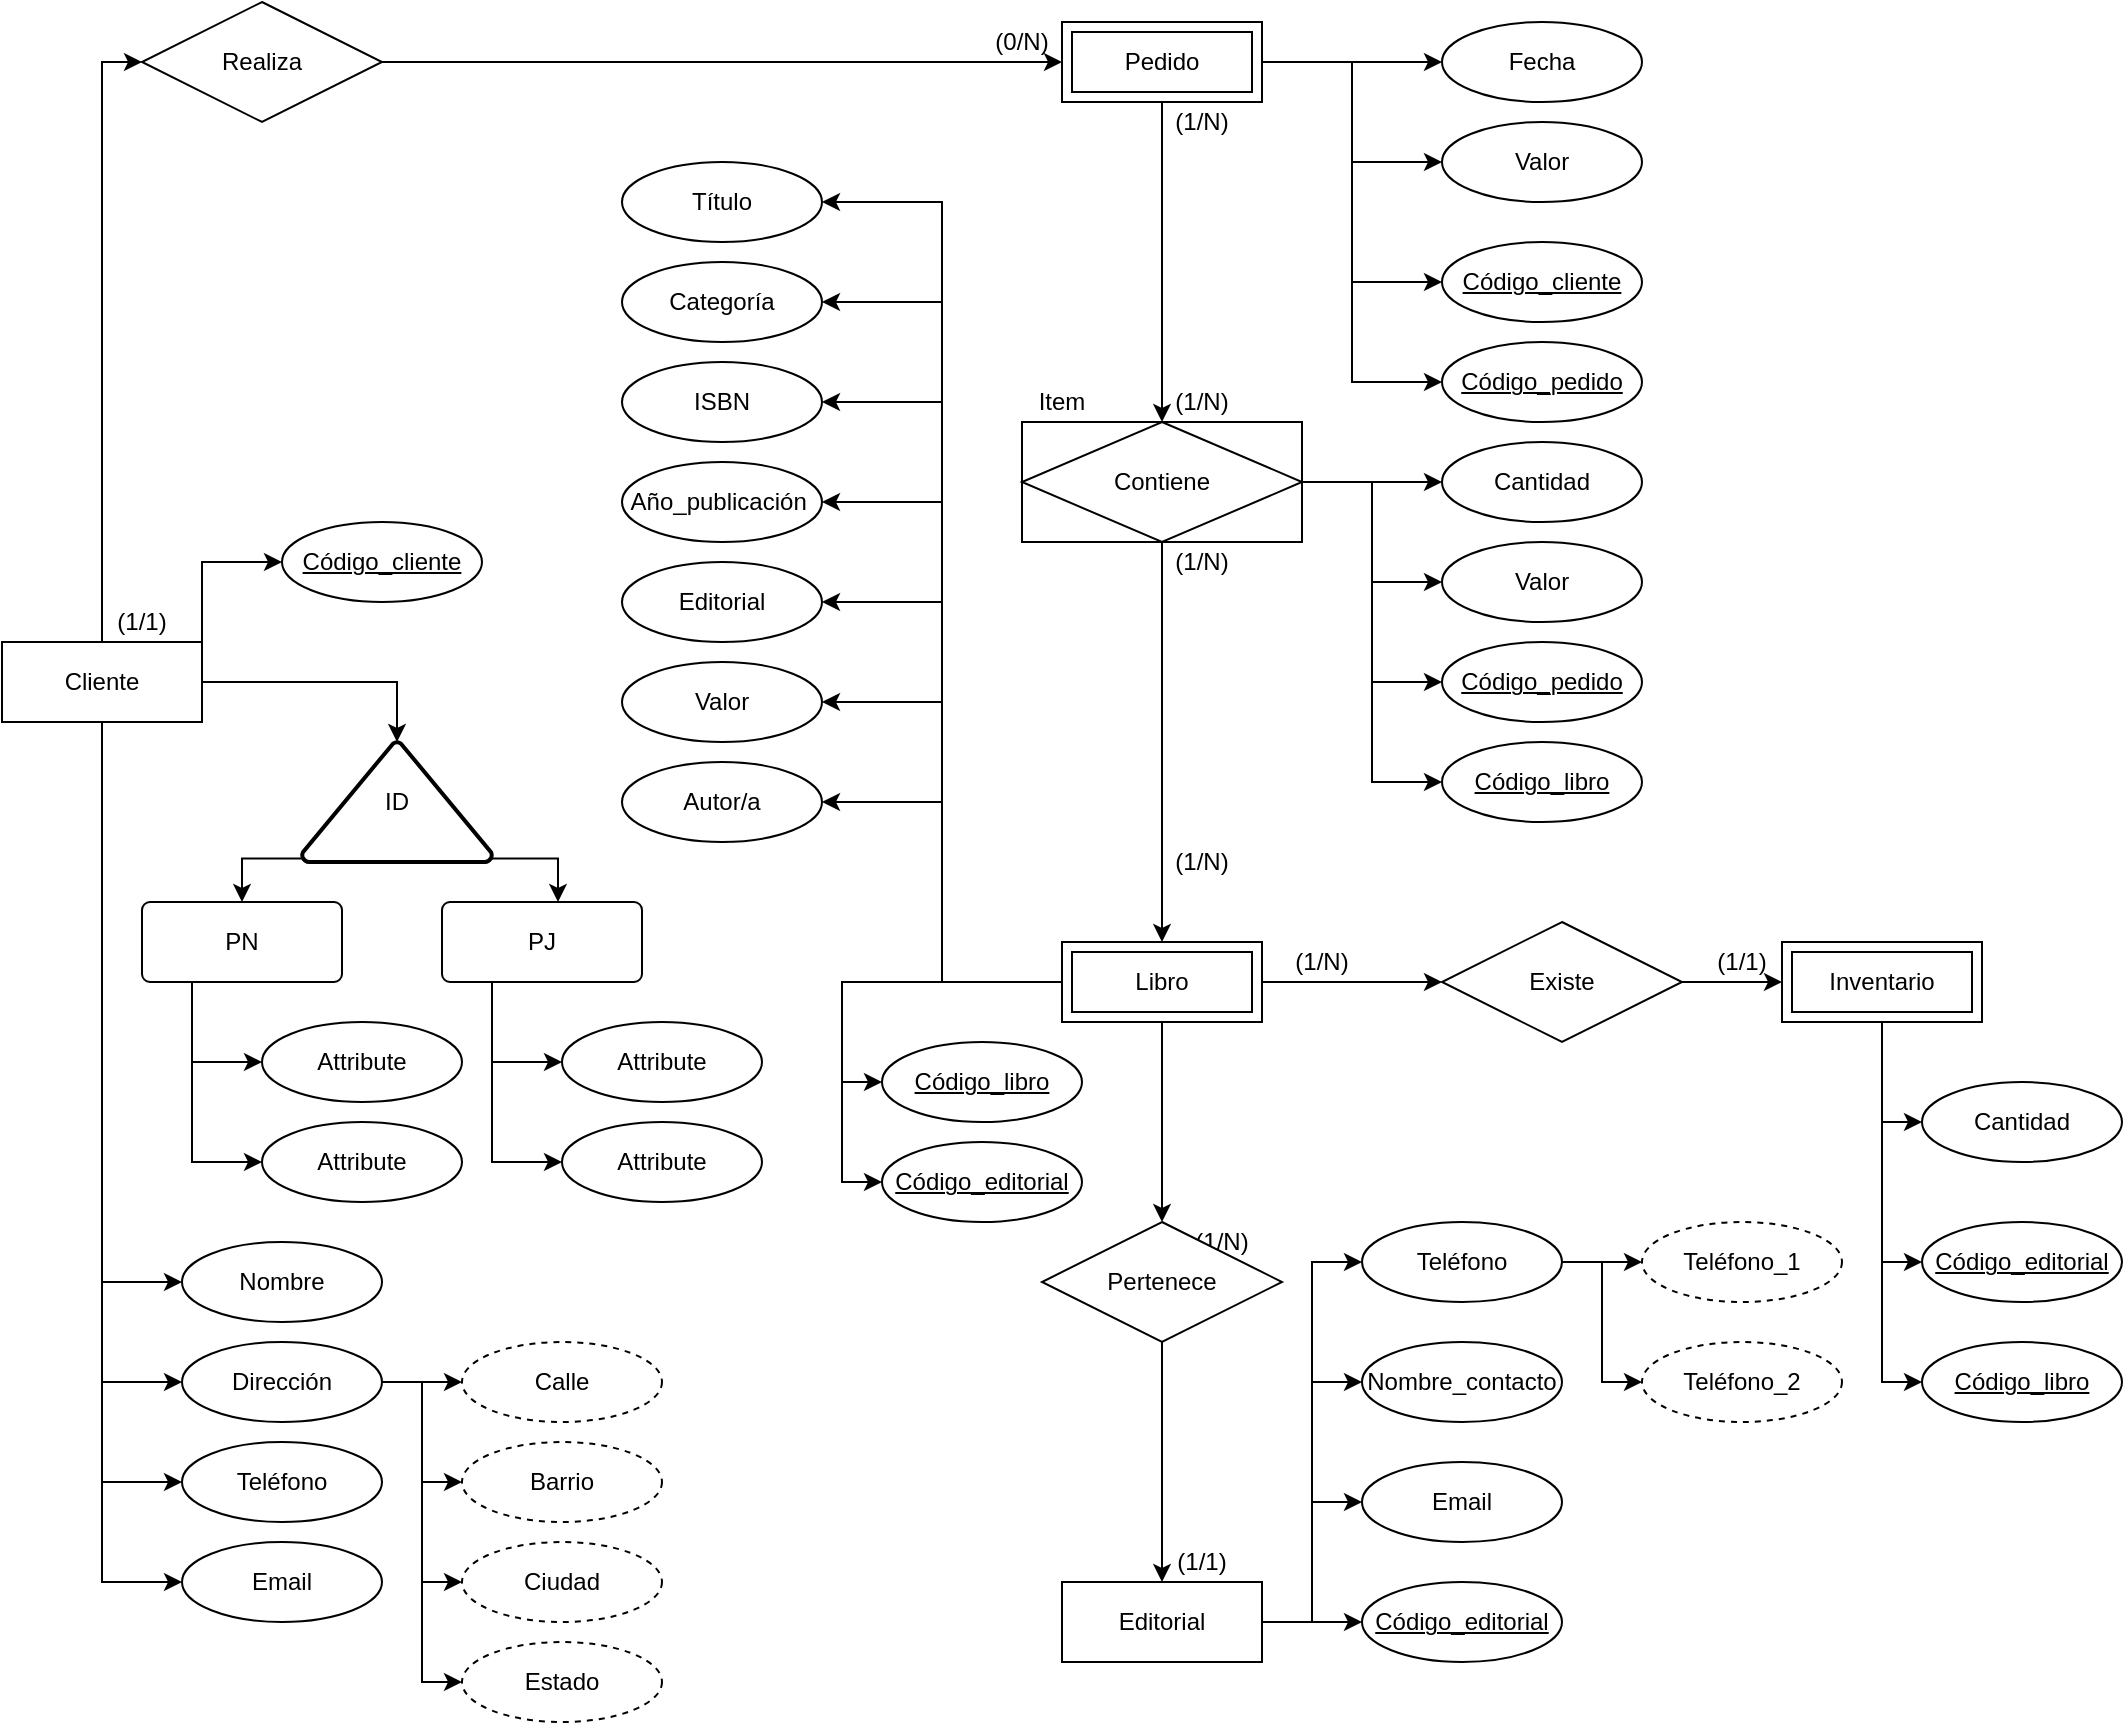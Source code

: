<mxfile version="28.0.7">
  <diagram name="Página-1" id="Hzb2d9CSa5AFFl5Eex5o">
    <mxGraphModel dx="1736" dy="1368" grid="1" gridSize="10" guides="1" tooltips="1" connect="1" arrows="1" fold="1" page="0" pageScale="1" pageWidth="827" pageHeight="1169" math="0" shadow="0">
      <root>
        <mxCell id="0" />
        <mxCell id="1" parent="0" />
        <mxCell id="9V_ps7sb-CUGIijMqoZQ-3" style="edgeStyle=orthogonalEdgeStyle;rounded=0;orthogonalLoop=1;jettySize=auto;html=1;exitX=0.5;exitY=0;exitDx=0;exitDy=0;entryX=0;entryY=0.5;entryDx=0;entryDy=0;" parent="1" source="5NKEzIofQD0MF8RqmvNv-1" target="9V_ps7sb-CUGIijMqoZQ-2" edge="1">
          <mxGeometry relative="1" as="geometry">
            <Array as="points">
              <mxPoint x="-210" y="-170" />
            </Array>
          </mxGeometry>
        </mxCell>
        <mxCell id="uWCDFks-ayJLxcaeLTms-18" style="edgeStyle=orthogonalEdgeStyle;rounded=0;orthogonalLoop=1;jettySize=auto;html=1;exitX=0.5;exitY=1;exitDx=0;exitDy=0;entryX=0;entryY=0.5;entryDx=0;entryDy=0;" parent="1" source="5NKEzIofQD0MF8RqmvNv-1" target="uWCDFks-ayJLxcaeLTms-15" edge="1">
          <mxGeometry relative="1" as="geometry" />
        </mxCell>
        <mxCell id="uWCDFks-ayJLxcaeLTms-19" style="edgeStyle=orthogonalEdgeStyle;rounded=0;orthogonalLoop=1;jettySize=auto;html=1;exitX=0.5;exitY=1;exitDx=0;exitDy=0;entryX=0;entryY=0.5;entryDx=0;entryDy=0;" parent="1" source="5NKEzIofQD0MF8RqmvNv-1" target="uWCDFks-ayJLxcaeLTms-16" edge="1">
          <mxGeometry relative="1" as="geometry" />
        </mxCell>
        <mxCell id="uWCDFks-ayJLxcaeLTms-20" style="edgeStyle=orthogonalEdgeStyle;rounded=0;orthogonalLoop=1;jettySize=auto;html=1;exitX=0.5;exitY=1;exitDx=0;exitDy=0;entryX=0;entryY=0.5;entryDx=0;entryDy=0;" parent="1" source="5NKEzIofQD0MF8RqmvNv-1" target="uWCDFks-ayJLxcaeLTms-17" edge="1">
          <mxGeometry relative="1" as="geometry" />
        </mxCell>
        <mxCell id="uWCDFks-ayJLxcaeLTms-21" style="edgeStyle=orthogonalEdgeStyle;rounded=0;orthogonalLoop=1;jettySize=auto;html=1;exitX=0.5;exitY=1;exitDx=0;exitDy=0;entryX=0;entryY=0.5;entryDx=0;entryDy=0;" parent="1" source="5NKEzIofQD0MF8RqmvNv-1" target="uWCDFks-ayJLxcaeLTms-13" edge="1">
          <mxGeometry relative="1" as="geometry" />
        </mxCell>
        <mxCell id="c-VuCcQw72tQLg3nn0hI-2" style="edgeStyle=orthogonalEdgeStyle;rounded=0;orthogonalLoop=1;jettySize=auto;html=1;exitX=1;exitY=0.5;exitDx=0;exitDy=0;entryX=0;entryY=0.5;entryDx=0;entryDy=0;" edge="1" parent="1" source="5NKEzIofQD0MF8RqmvNv-1" target="c-VuCcQw72tQLg3nn0hI-1">
          <mxGeometry relative="1" as="geometry">
            <Array as="points">
              <mxPoint x="-160" y="80" />
            </Array>
          </mxGeometry>
        </mxCell>
        <mxCell id="5NKEzIofQD0MF8RqmvNv-1" value="Cliente" style="whiteSpace=wrap;html=1;align=center;" parent="1" vertex="1">
          <mxGeometry x="-260" y="120" width="100" height="40" as="geometry" />
        </mxCell>
        <mxCell id="uWCDFks-ayJLxcaeLTms-8" style="edgeStyle=orthogonalEdgeStyle;rounded=0;orthogonalLoop=1;jettySize=auto;html=1;exitX=0.5;exitY=1;exitDx=0;exitDy=0;entryX=0.5;entryY=0;entryDx=0;entryDy=0;" parent="1" source="5NKEzIofQD0MF8RqmvNv-2" target="uWCDFks-ayJLxcaeLTms-5" edge="1">
          <mxGeometry relative="1" as="geometry" />
        </mxCell>
        <mxCell id="r9pJNdKaFc-fAgsX0wHv-20" style="edgeStyle=orthogonalEdgeStyle;rounded=0;orthogonalLoop=1;jettySize=auto;html=1;exitX=1;exitY=0.5;exitDx=0;exitDy=0;entryX=0;entryY=0.5;entryDx=0;entryDy=0;" parent="1" source="5NKEzIofQD0MF8RqmvNv-2" target="r9pJNdKaFc-fAgsX0wHv-18" edge="1">
          <mxGeometry relative="1" as="geometry" />
        </mxCell>
        <mxCell id="r9pJNdKaFc-fAgsX0wHv-21" style="edgeStyle=orthogonalEdgeStyle;rounded=0;orthogonalLoop=1;jettySize=auto;html=1;exitX=1;exitY=0.5;exitDx=0;exitDy=0;entryX=0;entryY=0.5;entryDx=0;entryDy=0;" parent="1" source="5NKEzIofQD0MF8RqmvNv-2" target="r9pJNdKaFc-fAgsX0wHv-19" edge="1">
          <mxGeometry relative="1" as="geometry" />
        </mxCell>
        <mxCell id="c-VuCcQw72tQLg3nn0hI-8" style="edgeStyle=orthogonalEdgeStyle;rounded=0;orthogonalLoop=1;jettySize=auto;html=1;exitX=1;exitY=0.5;exitDx=0;exitDy=0;entryX=0;entryY=0.5;entryDx=0;entryDy=0;" edge="1" parent="1" source="5NKEzIofQD0MF8RqmvNv-2" target="c-VuCcQw72tQLg3nn0hI-5">
          <mxGeometry relative="1" as="geometry" />
        </mxCell>
        <mxCell id="c-VuCcQw72tQLg3nn0hI-17" style="edgeStyle=orthogonalEdgeStyle;rounded=0;orthogonalLoop=1;jettySize=auto;html=1;exitX=1;exitY=0.5;exitDx=0;exitDy=0;entryX=0;entryY=0.5;entryDx=0;entryDy=0;" edge="1" parent="1" source="5NKEzIofQD0MF8RqmvNv-2" target="c-VuCcQw72tQLg3nn0hI-16">
          <mxGeometry relative="1" as="geometry" />
        </mxCell>
        <mxCell id="5NKEzIofQD0MF8RqmvNv-2" value="Pedido" style="shape=ext;margin=3;double=1;whiteSpace=wrap;html=1;align=center;" parent="1" vertex="1">
          <mxGeometry x="270" y="-190" width="100" height="40" as="geometry" />
        </mxCell>
        <mxCell id="r9pJNdKaFc-fAgsX0wHv-49" style="edgeStyle=orthogonalEdgeStyle;rounded=0;orthogonalLoop=1;jettySize=auto;html=1;exitX=1;exitY=0.5;exitDx=0;exitDy=0;entryX=0;entryY=0.5;entryDx=0;entryDy=0;" parent="1" source="5NKEzIofQD0MF8RqmvNv-3" target="r9pJNdKaFc-fAgsX0wHv-44" edge="1">
          <mxGeometry relative="1" as="geometry" />
        </mxCell>
        <mxCell id="r9pJNdKaFc-fAgsX0wHv-50" style="edgeStyle=orthogonalEdgeStyle;rounded=0;orthogonalLoop=1;jettySize=auto;html=1;exitX=1;exitY=0.5;exitDx=0;exitDy=0;entryX=0;entryY=0.5;entryDx=0;entryDy=0;" parent="1" source="5NKEzIofQD0MF8RqmvNv-3" target="r9pJNdKaFc-fAgsX0wHv-45" edge="1">
          <mxGeometry relative="1" as="geometry" />
        </mxCell>
        <mxCell id="r9pJNdKaFc-fAgsX0wHv-51" style="edgeStyle=orthogonalEdgeStyle;rounded=0;orthogonalLoop=1;jettySize=auto;html=1;exitX=1;exitY=0.5;exitDx=0;exitDy=0;entryX=0;entryY=0.5;entryDx=0;entryDy=0;" parent="1" source="5NKEzIofQD0MF8RqmvNv-3" target="r9pJNdKaFc-fAgsX0wHv-46" edge="1">
          <mxGeometry relative="1" as="geometry" />
        </mxCell>
        <mxCell id="c-VuCcQw72tQLg3nn0hI-15" style="edgeStyle=orthogonalEdgeStyle;rounded=0;orthogonalLoop=1;jettySize=auto;html=1;exitX=1;exitY=0.5;exitDx=0;exitDy=0;entryX=0;entryY=0.5;entryDx=0;entryDy=0;" edge="1" parent="1" source="5NKEzIofQD0MF8RqmvNv-3" target="c-VuCcQw72tQLg3nn0hI-3">
          <mxGeometry relative="1" as="geometry" />
        </mxCell>
        <mxCell id="5NKEzIofQD0MF8RqmvNv-3" value="Editorial" style="whiteSpace=wrap;html=1;align=center;" parent="1" vertex="1">
          <mxGeometry x="270" y="590" width="100" height="40" as="geometry" />
        </mxCell>
        <mxCell id="r9pJNdKaFc-fAgsX0wHv-43" style="edgeStyle=orthogonalEdgeStyle;rounded=0;orthogonalLoop=1;jettySize=auto;html=1;exitX=0.5;exitY=1;exitDx=0;exitDy=0;entryX=0;entryY=0.5;entryDx=0;entryDy=0;" parent="1" source="5NKEzIofQD0MF8RqmvNv-4" target="r9pJNdKaFc-fAgsX0wHv-42" edge="1">
          <mxGeometry relative="1" as="geometry" />
        </mxCell>
        <mxCell id="c-VuCcQw72tQLg3nn0hI-14" style="edgeStyle=orthogonalEdgeStyle;rounded=0;orthogonalLoop=1;jettySize=auto;html=1;exitX=0.5;exitY=1;exitDx=0;exitDy=0;entryX=0;entryY=0.5;entryDx=0;entryDy=0;" edge="1" parent="1" source="5NKEzIofQD0MF8RqmvNv-4" target="c-VuCcQw72tQLg3nn0hI-10">
          <mxGeometry relative="1" as="geometry" />
        </mxCell>
        <mxCell id="c-VuCcQw72tQLg3nn0hI-36" style="edgeStyle=orthogonalEdgeStyle;rounded=0;orthogonalLoop=1;jettySize=auto;html=1;exitX=0.5;exitY=1;exitDx=0;exitDy=0;entryX=0;entryY=0.5;entryDx=0;entryDy=0;" edge="1" parent="1" source="5NKEzIofQD0MF8RqmvNv-4" target="c-VuCcQw72tQLg3nn0hI-35">
          <mxGeometry relative="1" as="geometry" />
        </mxCell>
        <mxCell id="5NKEzIofQD0MF8RqmvNv-4" value="Inventario" style="shape=ext;margin=3;double=1;whiteSpace=wrap;html=1;align=center;" parent="1" vertex="1">
          <mxGeometry x="630" y="270" width="100" height="40" as="geometry" />
        </mxCell>
        <mxCell id="9V_ps7sb-CUGIijMqoZQ-20" style="edgeStyle=orthogonalEdgeStyle;rounded=0;orthogonalLoop=1;jettySize=auto;html=1;exitX=1;exitY=0.5;exitDx=0;exitDy=0;entryX=0;entryY=0.5;entryDx=0;entryDy=0;" parent="1" source="5NKEzIofQD0MF8RqmvNv-5" target="9V_ps7sb-CUGIijMqoZQ-17" edge="1">
          <mxGeometry relative="1" as="geometry" />
        </mxCell>
        <mxCell id="r9pJNdKaFc-fAgsX0wHv-35" style="edgeStyle=orthogonalEdgeStyle;rounded=0;orthogonalLoop=1;jettySize=auto;html=1;exitX=0;exitY=0.5;exitDx=0;exitDy=0;entryX=1;entryY=0.5;entryDx=0;entryDy=0;" parent="1" source="5NKEzIofQD0MF8RqmvNv-5" target="r9pJNdKaFc-fAgsX0wHv-22" edge="1">
          <mxGeometry relative="1" as="geometry" />
        </mxCell>
        <mxCell id="r9pJNdKaFc-fAgsX0wHv-36" style="edgeStyle=orthogonalEdgeStyle;rounded=0;orthogonalLoop=1;jettySize=auto;html=1;exitX=0;exitY=0.5;exitDx=0;exitDy=0;entryX=1;entryY=0.5;entryDx=0;entryDy=0;" parent="1" source="5NKEzIofQD0MF8RqmvNv-5" target="r9pJNdKaFc-fAgsX0wHv-23" edge="1">
          <mxGeometry relative="1" as="geometry" />
        </mxCell>
        <mxCell id="r9pJNdKaFc-fAgsX0wHv-37" style="edgeStyle=orthogonalEdgeStyle;rounded=0;orthogonalLoop=1;jettySize=auto;html=1;exitX=0;exitY=0.5;exitDx=0;exitDy=0;entryX=1;entryY=0.5;entryDx=0;entryDy=0;" parent="1" source="5NKEzIofQD0MF8RqmvNv-5" target="r9pJNdKaFc-fAgsX0wHv-24" edge="1">
          <mxGeometry relative="1" as="geometry" />
        </mxCell>
        <mxCell id="r9pJNdKaFc-fAgsX0wHv-38" style="edgeStyle=orthogonalEdgeStyle;rounded=0;orthogonalLoop=1;jettySize=auto;html=1;exitX=0;exitY=0.5;exitDx=0;exitDy=0;entryX=1;entryY=0.5;entryDx=0;entryDy=0;" parent="1" source="5NKEzIofQD0MF8RqmvNv-5" target="r9pJNdKaFc-fAgsX0wHv-25" edge="1">
          <mxGeometry relative="1" as="geometry" />
        </mxCell>
        <mxCell id="r9pJNdKaFc-fAgsX0wHv-39" style="edgeStyle=orthogonalEdgeStyle;rounded=0;orthogonalLoop=1;jettySize=auto;html=1;exitX=0;exitY=0.5;exitDx=0;exitDy=0;entryX=1;entryY=0.5;entryDx=0;entryDy=0;" parent="1" source="5NKEzIofQD0MF8RqmvNv-5" target="r9pJNdKaFc-fAgsX0wHv-26" edge="1">
          <mxGeometry relative="1" as="geometry" />
        </mxCell>
        <mxCell id="r9pJNdKaFc-fAgsX0wHv-40" style="edgeStyle=orthogonalEdgeStyle;rounded=0;orthogonalLoop=1;jettySize=auto;html=1;exitX=0;exitY=0.5;exitDx=0;exitDy=0;entryX=1;entryY=0.5;entryDx=0;entryDy=0;" parent="1" source="5NKEzIofQD0MF8RqmvNv-5" target="r9pJNdKaFc-fAgsX0wHv-27" edge="1">
          <mxGeometry relative="1" as="geometry" />
        </mxCell>
        <mxCell id="r9pJNdKaFc-fAgsX0wHv-41" style="edgeStyle=orthogonalEdgeStyle;rounded=0;orthogonalLoop=1;jettySize=auto;html=1;exitX=0;exitY=0.5;exitDx=0;exitDy=0;entryX=1;entryY=0.5;entryDx=0;entryDy=0;" parent="1" source="5NKEzIofQD0MF8RqmvNv-5" target="r9pJNdKaFc-fAgsX0wHv-28" edge="1">
          <mxGeometry relative="1" as="geometry" />
        </mxCell>
        <mxCell id="c-VuCcQw72tQLg3nn0hI-31" style="edgeStyle=orthogonalEdgeStyle;rounded=0;orthogonalLoop=1;jettySize=auto;html=1;exitX=0;exitY=0.5;exitDx=0;exitDy=0;entryX=0;entryY=0.5;entryDx=0;entryDy=0;" edge="1" parent="1" source="5NKEzIofQD0MF8RqmvNv-5" target="c-VuCcQw72tQLg3nn0hI-23">
          <mxGeometry relative="1" as="geometry" />
        </mxCell>
        <mxCell id="c-VuCcQw72tQLg3nn0hI-33" style="edgeStyle=orthogonalEdgeStyle;rounded=0;orthogonalLoop=1;jettySize=auto;html=1;exitX=0;exitY=0.5;exitDx=0;exitDy=0;entryX=0;entryY=0.5;entryDx=0;entryDy=0;" edge="1" parent="1" source="5NKEzIofQD0MF8RqmvNv-5" target="c-VuCcQw72tQLg3nn0hI-9">
          <mxGeometry relative="1" as="geometry" />
        </mxCell>
        <mxCell id="c-VuCcQw72tQLg3nn0hI-34" style="edgeStyle=orthogonalEdgeStyle;rounded=0;orthogonalLoop=1;jettySize=auto;html=1;exitX=0.5;exitY=1;exitDx=0;exitDy=0;entryX=0.5;entryY=0;entryDx=0;entryDy=0;" edge="1" parent="1" source="5NKEzIofQD0MF8RqmvNv-5" target="9V_ps7sb-CUGIijMqoZQ-16">
          <mxGeometry relative="1" as="geometry" />
        </mxCell>
        <mxCell id="5NKEzIofQD0MF8RqmvNv-5" value="Libro" style="shape=ext;margin=3;double=1;whiteSpace=wrap;html=1;align=center;" parent="1" vertex="1">
          <mxGeometry x="270" y="270" width="100" height="40" as="geometry" />
        </mxCell>
        <mxCell id="9V_ps7sb-CUGIijMqoZQ-4" style="edgeStyle=orthogonalEdgeStyle;rounded=0;orthogonalLoop=1;jettySize=auto;html=1;exitX=1;exitY=0.5;exitDx=0;exitDy=0;entryX=0;entryY=0.5;entryDx=0;entryDy=0;" parent="1" source="9V_ps7sb-CUGIijMqoZQ-2" target="5NKEzIofQD0MF8RqmvNv-2" edge="1">
          <mxGeometry relative="1" as="geometry" />
        </mxCell>
        <mxCell id="9V_ps7sb-CUGIijMqoZQ-2" value="Realiza" style="shape=rhombus;perimeter=rhombusPerimeter;whiteSpace=wrap;html=1;align=center;" parent="1" vertex="1">
          <mxGeometry x="-190" y="-200" width="120" height="60" as="geometry" />
        </mxCell>
        <mxCell id="9V_ps7sb-CUGIijMqoZQ-5" value="(1/1)" style="text;html=1;align=center;verticalAlign=middle;whiteSpace=wrap;rounded=0;" parent="1" vertex="1">
          <mxGeometry x="-210" y="100" width="40" height="20" as="geometry" />
        </mxCell>
        <mxCell id="9V_ps7sb-CUGIijMqoZQ-6" value="(0/N)" style="text;html=1;align=center;verticalAlign=middle;whiteSpace=wrap;rounded=0;" parent="1" vertex="1">
          <mxGeometry x="230" y="-190" width="40" height="20" as="geometry" />
        </mxCell>
        <mxCell id="9V_ps7sb-CUGIijMqoZQ-7" value="(1/N&lt;span style=&quot;background-color: transparent; color: light-dark(rgb(0, 0, 0), rgb(255, 255, 255));&quot;&gt;)&lt;/span&gt;" style="text;html=1;align=center;verticalAlign=middle;whiteSpace=wrap;rounded=0;" parent="1" vertex="1">
          <mxGeometry x="320" y="-150" width="40" height="20" as="geometry" />
        </mxCell>
        <mxCell id="9V_ps7sb-CUGIijMqoZQ-8" value="(1/N)" style="text;html=1;align=center;verticalAlign=middle;whiteSpace=wrap;rounded=0;" parent="1" vertex="1">
          <mxGeometry x="320" y="220" width="40" height="20" as="geometry" />
        </mxCell>
        <mxCell id="9V_ps7sb-CUGIijMqoZQ-9" value="(1/N)" style="text;html=1;align=center;verticalAlign=middle;whiteSpace=wrap;rounded=0;" parent="1" vertex="1">
          <mxGeometry x="330" y="410" width="40" height="20" as="geometry" />
        </mxCell>
        <mxCell id="9V_ps7sb-CUGIijMqoZQ-10" value="(1/1)" style="text;html=1;align=center;verticalAlign=middle;whiteSpace=wrap;rounded=0;" parent="1" vertex="1">
          <mxGeometry x="320" y="570" width="40" height="20" as="geometry" />
        </mxCell>
        <mxCell id="9V_ps7sb-CUGIijMqoZQ-11" value="(1/N)" style="text;html=1;align=center;verticalAlign=middle;whiteSpace=wrap;rounded=0;" parent="1" vertex="1">
          <mxGeometry x="380" y="270" width="40" height="20" as="geometry" />
        </mxCell>
        <mxCell id="9V_ps7sb-CUGIijMqoZQ-12" value="(1/1)" style="text;html=1;align=center;verticalAlign=middle;whiteSpace=wrap;rounded=0;" parent="1" vertex="1">
          <mxGeometry x="590" y="270" width="40" height="20" as="geometry" />
        </mxCell>
        <mxCell id="9V_ps7sb-CUGIijMqoZQ-15" style="edgeStyle=orthogonalEdgeStyle;rounded=0;orthogonalLoop=1;jettySize=auto;html=1;exitX=0.5;exitY=1;exitDx=0;exitDy=0;entryX=0.5;entryY=0;entryDx=0;entryDy=0;" parent="1" target="5NKEzIofQD0MF8RqmvNv-5" edge="1">
          <mxGeometry relative="1" as="geometry">
            <mxPoint x="320" y="40" as="sourcePoint" />
            <Array as="points">
              <mxPoint x="320" y="270" />
            </Array>
          </mxGeometry>
        </mxCell>
        <mxCell id="uWCDFks-ayJLxcaeLTms-3" style="edgeStyle=orthogonalEdgeStyle;rounded=0;orthogonalLoop=1;jettySize=auto;html=1;exitX=0.5;exitY=1;exitDx=0;exitDy=0;entryX=0.5;entryY=0;entryDx=0;entryDy=0;" parent="1" source="9V_ps7sb-CUGIijMqoZQ-16" target="5NKEzIofQD0MF8RqmvNv-3" edge="1">
          <mxGeometry relative="1" as="geometry" />
        </mxCell>
        <mxCell id="9V_ps7sb-CUGIijMqoZQ-16" value="Pertenece" style="shape=rhombus;perimeter=rhombusPerimeter;whiteSpace=wrap;html=1;align=center;" parent="1" vertex="1">
          <mxGeometry x="260" y="410" width="120" height="60" as="geometry" />
        </mxCell>
        <mxCell id="9V_ps7sb-CUGIijMqoZQ-21" style="edgeStyle=orthogonalEdgeStyle;rounded=0;orthogonalLoop=1;jettySize=auto;html=1;exitX=1;exitY=0.5;exitDx=0;exitDy=0;entryX=0;entryY=0.5;entryDx=0;entryDy=0;" parent="1" source="9V_ps7sb-CUGIijMqoZQ-17" target="5NKEzIofQD0MF8RqmvNv-4" edge="1">
          <mxGeometry relative="1" as="geometry" />
        </mxCell>
        <mxCell id="9V_ps7sb-CUGIijMqoZQ-17" value="Existe" style="shape=rhombus;perimeter=rhombusPerimeter;whiteSpace=wrap;html=1;align=center;" parent="1" vertex="1">
          <mxGeometry x="460" y="260" width="120" height="60" as="geometry" />
        </mxCell>
        <mxCell id="c-VuCcQw72tQLg3nn0hI-20" style="edgeStyle=orthogonalEdgeStyle;rounded=0;orthogonalLoop=1;jettySize=auto;html=1;exitX=1;exitY=0.5;exitDx=0;exitDy=0;entryX=0;entryY=0.5;entryDx=0;entryDy=0;" edge="1" parent="1" source="uWCDFks-ayJLxcaeLTms-5" target="c-VuCcQw72tQLg3nn0hI-18">
          <mxGeometry relative="1" as="geometry" />
        </mxCell>
        <mxCell id="c-VuCcQw72tQLg3nn0hI-21" style="edgeStyle=orthogonalEdgeStyle;rounded=0;orthogonalLoop=1;jettySize=auto;html=1;exitX=1;exitY=0.5;exitDx=0;exitDy=0;entryX=0;entryY=0.5;entryDx=0;entryDy=0;" edge="1" parent="1" source="uWCDFks-ayJLxcaeLTms-5" target="c-VuCcQw72tQLg3nn0hI-19">
          <mxGeometry relative="1" as="geometry" />
        </mxCell>
        <mxCell id="c-VuCcQw72tQLg3nn0hI-27" style="edgeStyle=orthogonalEdgeStyle;rounded=0;orthogonalLoop=1;jettySize=auto;html=1;exitX=1;exitY=0.5;exitDx=0;exitDy=0;entryX=0;entryY=0.5;entryDx=0;entryDy=0;" edge="1" parent="1" source="uWCDFks-ayJLxcaeLTms-5" target="c-VuCcQw72tQLg3nn0hI-26">
          <mxGeometry relative="1" as="geometry" />
        </mxCell>
        <mxCell id="c-VuCcQw72tQLg3nn0hI-28" style="edgeStyle=orthogonalEdgeStyle;rounded=0;orthogonalLoop=1;jettySize=auto;html=1;exitX=1;exitY=0.5;exitDx=0;exitDy=0;entryX=0;entryY=0.5;entryDx=0;entryDy=0;" edge="1" parent="1" source="uWCDFks-ayJLxcaeLTms-5" target="c-VuCcQw72tQLg3nn0hI-22">
          <mxGeometry relative="1" as="geometry" />
        </mxCell>
        <mxCell id="uWCDFks-ayJLxcaeLTms-5" value="Contiene" style="shape=associativeEntity;whiteSpace=wrap;html=1;align=center;" parent="1" vertex="1">
          <mxGeometry x="250" y="10" width="140" height="60" as="geometry" />
        </mxCell>
        <mxCell id="uWCDFks-ayJLxcaeLTms-9" value="(1/N&lt;span style=&quot;background-color: transparent; color: light-dark(rgb(0, 0, 0), rgb(255, 255, 255));&quot;&gt;)&lt;/span&gt;" style="text;html=1;align=center;verticalAlign=middle;whiteSpace=wrap;rounded=0;" parent="1" vertex="1">
          <mxGeometry x="320" y="-10" width="40" height="20" as="geometry" />
        </mxCell>
        <mxCell id="uWCDFks-ayJLxcaeLTms-10" value="(1/N)" style="text;html=1;align=center;verticalAlign=middle;whiteSpace=wrap;rounded=0;" parent="1" vertex="1">
          <mxGeometry x="320" y="70" width="40" height="20" as="geometry" />
        </mxCell>
        <mxCell id="uWCDFks-ayJLxcaeLTms-12" value="Item" style="text;html=1;align=center;verticalAlign=middle;whiteSpace=wrap;rounded=0;" parent="1" vertex="1">
          <mxGeometry x="250" y="-10" width="40" height="20" as="geometry" />
        </mxCell>
        <mxCell id="uWCDFks-ayJLxcaeLTms-13" value="Nombre" style="ellipse;whiteSpace=wrap;html=1;align=center;" parent="1" vertex="1">
          <mxGeometry x="-170" y="420" width="100" height="40" as="geometry" />
        </mxCell>
        <mxCell id="uWCDFks-ayJLxcaeLTms-26" style="edgeStyle=orthogonalEdgeStyle;rounded=0;orthogonalLoop=1;jettySize=auto;html=1;exitX=1;exitY=0.5;exitDx=0;exitDy=0;entryX=0;entryY=0.5;entryDx=0;entryDy=0;" parent="1" source="uWCDFks-ayJLxcaeLTms-15" target="uWCDFks-ayJLxcaeLTms-22" edge="1">
          <mxGeometry relative="1" as="geometry">
            <mxPoint x="-50" y="490" as="targetPoint" />
          </mxGeometry>
        </mxCell>
        <mxCell id="uWCDFks-ayJLxcaeLTms-27" style="edgeStyle=orthogonalEdgeStyle;rounded=0;orthogonalLoop=1;jettySize=auto;html=1;exitX=1;exitY=0.5;exitDx=0;exitDy=0;entryX=0;entryY=0.5;entryDx=0;entryDy=0;" parent="1" source="uWCDFks-ayJLxcaeLTms-15" target="uWCDFks-ayJLxcaeLTms-23" edge="1">
          <mxGeometry relative="1" as="geometry" />
        </mxCell>
        <mxCell id="uWCDFks-ayJLxcaeLTms-28" style="edgeStyle=orthogonalEdgeStyle;rounded=0;orthogonalLoop=1;jettySize=auto;html=1;exitX=1;exitY=0.5;exitDx=0;exitDy=0;entryX=0;entryY=0.5;entryDx=0;entryDy=0;" parent="1" source="uWCDFks-ayJLxcaeLTms-15" target="uWCDFks-ayJLxcaeLTms-24" edge="1">
          <mxGeometry relative="1" as="geometry" />
        </mxCell>
        <mxCell id="uWCDFks-ayJLxcaeLTms-29" style="edgeStyle=orthogonalEdgeStyle;rounded=0;orthogonalLoop=1;jettySize=auto;html=1;exitX=1;exitY=0.5;exitDx=0;exitDy=0;entryX=0;entryY=0.5;entryDx=0;entryDy=0;" parent="1" source="uWCDFks-ayJLxcaeLTms-15" target="uWCDFks-ayJLxcaeLTms-25" edge="1">
          <mxGeometry relative="1" as="geometry" />
        </mxCell>
        <mxCell id="uWCDFks-ayJLxcaeLTms-15" value="Dirección" style="ellipse;whiteSpace=wrap;html=1;align=center;" parent="1" vertex="1">
          <mxGeometry x="-170" y="470" width="100" height="40" as="geometry" />
        </mxCell>
        <mxCell id="uWCDFks-ayJLxcaeLTms-16" value="Teléfono" style="ellipse;whiteSpace=wrap;html=1;align=center;" parent="1" vertex="1">
          <mxGeometry x="-170" y="520" width="100" height="40" as="geometry" />
        </mxCell>
        <mxCell id="uWCDFks-ayJLxcaeLTms-17" value="Email" style="ellipse;whiteSpace=wrap;html=1;align=center;" parent="1" vertex="1">
          <mxGeometry x="-170" y="570" width="100" height="40" as="geometry" />
        </mxCell>
        <mxCell id="uWCDFks-ayJLxcaeLTms-22" value="Calle" style="ellipse;whiteSpace=wrap;html=1;align=center;dashed=1;" parent="1" vertex="1">
          <mxGeometry x="-30" y="470" width="100" height="40" as="geometry" />
        </mxCell>
        <mxCell id="uWCDFks-ayJLxcaeLTms-23" value="Barrio" style="ellipse;whiteSpace=wrap;html=1;align=center;dashed=1;" parent="1" vertex="1">
          <mxGeometry x="-30" y="520" width="100" height="40" as="geometry" />
        </mxCell>
        <mxCell id="uWCDFks-ayJLxcaeLTms-24" value="Ciudad" style="ellipse;whiteSpace=wrap;html=1;align=center;dashed=1;" parent="1" vertex="1">
          <mxGeometry x="-30" y="570" width="100" height="40" as="geometry" />
        </mxCell>
        <mxCell id="uWCDFks-ayJLxcaeLTms-25" value="Estado" style="ellipse;whiteSpace=wrap;html=1;align=center;dashed=1;" parent="1" vertex="1">
          <mxGeometry x="-30" y="620" width="100" height="40" as="geometry" />
        </mxCell>
        <mxCell id="r9pJNdKaFc-fAgsX0wHv-11" style="edgeStyle=orthogonalEdgeStyle;rounded=0;orthogonalLoop=1;jettySize=auto;html=1;exitX=0.01;exitY=0.97;exitDx=0;exitDy=0;exitPerimeter=0;entryX=0.5;entryY=0;entryDx=0;entryDy=0;" parent="1" source="r9pJNdKaFc-fAgsX0wHv-1" target="r9pJNdKaFc-fAgsX0wHv-3" edge="1">
          <mxGeometry relative="1" as="geometry" />
        </mxCell>
        <mxCell id="r9pJNdKaFc-fAgsX0wHv-1" value="ID" style="strokeWidth=2;html=1;shape=mxgraph.flowchart.extract_or_measurement;whiteSpace=wrap;" parent="1" vertex="1">
          <mxGeometry x="-110" y="170" width="95" height="60" as="geometry" />
        </mxCell>
        <mxCell id="r9pJNdKaFc-fAgsX0wHv-13" style="edgeStyle=orthogonalEdgeStyle;rounded=0;orthogonalLoop=1;jettySize=auto;html=1;exitX=0.25;exitY=1;exitDx=0;exitDy=0;entryX=0;entryY=0.5;entryDx=0;entryDy=0;" parent="1" source="r9pJNdKaFc-fAgsX0wHv-3" target="r9pJNdKaFc-fAgsX0wHv-5" edge="1">
          <mxGeometry relative="1" as="geometry" />
        </mxCell>
        <mxCell id="r9pJNdKaFc-fAgsX0wHv-14" style="edgeStyle=orthogonalEdgeStyle;rounded=0;orthogonalLoop=1;jettySize=auto;html=1;entryX=0;entryY=0.5;entryDx=0;entryDy=0;exitX=0.25;exitY=1;exitDx=0;exitDy=0;" parent="1" source="r9pJNdKaFc-fAgsX0wHv-3" target="r9pJNdKaFc-fAgsX0wHv-6" edge="1">
          <mxGeometry relative="1" as="geometry" />
        </mxCell>
        <mxCell id="r9pJNdKaFc-fAgsX0wHv-3" value="PN" style="rounded=1;arcSize=10;whiteSpace=wrap;html=1;align=center;" parent="1" vertex="1">
          <mxGeometry x="-190" y="250" width="100" height="40" as="geometry" />
        </mxCell>
        <mxCell id="r9pJNdKaFc-fAgsX0wHv-15" style="edgeStyle=orthogonalEdgeStyle;rounded=0;orthogonalLoop=1;jettySize=auto;html=1;exitX=0.25;exitY=1;exitDx=0;exitDy=0;entryX=0;entryY=0.5;entryDx=0;entryDy=0;" parent="1" source="r9pJNdKaFc-fAgsX0wHv-4" target="r9pJNdKaFc-fAgsX0wHv-7" edge="1">
          <mxGeometry relative="1" as="geometry" />
        </mxCell>
        <mxCell id="r9pJNdKaFc-fAgsX0wHv-17" style="edgeStyle=orthogonalEdgeStyle;rounded=0;orthogonalLoop=1;jettySize=auto;html=1;exitX=0.25;exitY=1;exitDx=0;exitDy=0;entryX=0;entryY=0.5;entryDx=0;entryDy=0;" parent="1" source="r9pJNdKaFc-fAgsX0wHv-4" target="r9pJNdKaFc-fAgsX0wHv-8" edge="1">
          <mxGeometry relative="1" as="geometry" />
        </mxCell>
        <mxCell id="r9pJNdKaFc-fAgsX0wHv-4" value="PJ" style="rounded=1;arcSize=10;whiteSpace=wrap;html=1;align=center;" parent="1" vertex="1">
          <mxGeometry x="-40" y="250" width="100" height="40" as="geometry" />
        </mxCell>
        <mxCell id="r9pJNdKaFc-fAgsX0wHv-5" value="Attribute" style="ellipse;whiteSpace=wrap;html=1;align=center;" parent="1" vertex="1">
          <mxGeometry x="-130" y="310" width="100" height="40" as="geometry" />
        </mxCell>
        <mxCell id="r9pJNdKaFc-fAgsX0wHv-6" value="Attribute" style="ellipse;whiteSpace=wrap;html=1;align=center;" parent="1" vertex="1">
          <mxGeometry x="-130" y="360" width="100" height="40" as="geometry" />
        </mxCell>
        <mxCell id="r9pJNdKaFc-fAgsX0wHv-7" value="Attribute" style="ellipse;whiteSpace=wrap;html=1;align=center;" parent="1" vertex="1">
          <mxGeometry x="20" y="310" width="100" height="40" as="geometry" />
        </mxCell>
        <mxCell id="r9pJNdKaFc-fAgsX0wHv-8" value="Attribute" style="ellipse;whiteSpace=wrap;html=1;align=center;" parent="1" vertex="1">
          <mxGeometry x="20" y="360" width="100" height="40" as="geometry" />
        </mxCell>
        <mxCell id="r9pJNdKaFc-fAgsX0wHv-10" style="edgeStyle=orthogonalEdgeStyle;rounded=0;orthogonalLoop=1;jettySize=auto;html=1;exitX=1;exitY=0.5;exitDx=0;exitDy=0;entryX=0.5;entryY=0;entryDx=0;entryDy=0;entryPerimeter=0;" parent="1" source="5NKEzIofQD0MF8RqmvNv-1" target="r9pJNdKaFc-fAgsX0wHv-1" edge="1">
          <mxGeometry relative="1" as="geometry" />
        </mxCell>
        <mxCell id="r9pJNdKaFc-fAgsX0wHv-12" style="edgeStyle=orthogonalEdgeStyle;rounded=0;orthogonalLoop=1;jettySize=auto;html=1;exitX=0.99;exitY=0.97;exitDx=0;exitDy=0;exitPerimeter=0;entryX=0.58;entryY=0;entryDx=0;entryDy=0;entryPerimeter=0;" parent="1" source="r9pJNdKaFc-fAgsX0wHv-1" target="r9pJNdKaFc-fAgsX0wHv-4" edge="1">
          <mxGeometry relative="1" as="geometry" />
        </mxCell>
        <mxCell id="r9pJNdKaFc-fAgsX0wHv-18" value="Fecha" style="ellipse;whiteSpace=wrap;html=1;align=center;" parent="1" vertex="1">
          <mxGeometry x="460" y="-190" width="100" height="40" as="geometry" />
        </mxCell>
        <mxCell id="r9pJNdKaFc-fAgsX0wHv-19" value="Valor" style="ellipse;whiteSpace=wrap;html=1;align=center;" parent="1" vertex="1">
          <mxGeometry x="460" y="-140" width="100" height="40" as="geometry" />
        </mxCell>
        <mxCell id="r9pJNdKaFc-fAgsX0wHv-22" value="Título" style="ellipse;whiteSpace=wrap;html=1;align=center;" parent="1" vertex="1">
          <mxGeometry x="50" y="-120" width="100" height="40" as="geometry" />
        </mxCell>
        <mxCell id="r9pJNdKaFc-fAgsX0wHv-23" value="Categoría" style="ellipse;whiteSpace=wrap;html=1;align=center;" parent="1" vertex="1">
          <mxGeometry x="50" y="-70" width="100" height="40" as="geometry" />
        </mxCell>
        <mxCell id="r9pJNdKaFc-fAgsX0wHv-24" value="ISBN" style="ellipse;whiteSpace=wrap;html=1;align=center;" parent="1" vertex="1">
          <mxGeometry x="50" y="-20" width="100" height="40" as="geometry" />
        </mxCell>
        <mxCell id="r9pJNdKaFc-fAgsX0wHv-25" value="Año_publicación&amp;nbsp;" style="ellipse;whiteSpace=wrap;html=1;align=center;" parent="1" vertex="1">
          <mxGeometry x="50" y="30" width="100" height="40" as="geometry" />
        </mxCell>
        <mxCell id="r9pJNdKaFc-fAgsX0wHv-26" value="Editorial" style="ellipse;whiteSpace=wrap;html=1;align=center;" parent="1" vertex="1">
          <mxGeometry x="50" y="80" width="100" height="40" as="geometry" />
        </mxCell>
        <mxCell id="r9pJNdKaFc-fAgsX0wHv-27" value="Valor" style="ellipse;whiteSpace=wrap;html=1;align=center;" parent="1" vertex="1">
          <mxGeometry x="50" y="130" width="100" height="40" as="geometry" />
        </mxCell>
        <mxCell id="r9pJNdKaFc-fAgsX0wHv-28" value="Autor/a" style="ellipse;whiteSpace=wrap;html=1;align=center;" parent="1" vertex="1">
          <mxGeometry x="50" y="180" width="100" height="40" as="geometry" />
        </mxCell>
        <mxCell id="r9pJNdKaFc-fAgsX0wHv-42" value="Cantidad" style="ellipse;whiteSpace=wrap;html=1;align=center;" parent="1" vertex="1">
          <mxGeometry x="700" y="340" width="100" height="40" as="geometry" />
        </mxCell>
        <mxCell id="r9pJNdKaFc-fAgsX0wHv-52" style="edgeStyle=orthogonalEdgeStyle;rounded=0;orthogonalLoop=1;jettySize=auto;html=1;exitX=1;exitY=0.5;exitDx=0;exitDy=0;entryX=0;entryY=0.5;entryDx=0;entryDy=0;" parent="1" source="r9pJNdKaFc-fAgsX0wHv-44" target="r9pJNdKaFc-fAgsX0wHv-47" edge="1">
          <mxGeometry relative="1" as="geometry" />
        </mxCell>
        <mxCell id="r9pJNdKaFc-fAgsX0wHv-53" style="edgeStyle=orthogonalEdgeStyle;rounded=0;orthogonalLoop=1;jettySize=auto;html=1;exitX=1;exitY=0.5;exitDx=0;exitDy=0;entryX=0;entryY=0.5;entryDx=0;entryDy=0;" parent="1" source="r9pJNdKaFc-fAgsX0wHv-44" target="r9pJNdKaFc-fAgsX0wHv-48" edge="1">
          <mxGeometry relative="1" as="geometry" />
        </mxCell>
        <mxCell id="r9pJNdKaFc-fAgsX0wHv-44" value="Teléfono" style="ellipse;whiteSpace=wrap;html=1;align=center;" parent="1" vertex="1">
          <mxGeometry x="420" y="410" width="100" height="40" as="geometry" />
        </mxCell>
        <mxCell id="r9pJNdKaFc-fAgsX0wHv-45" value="Nombre_contacto" style="ellipse;whiteSpace=wrap;html=1;align=center;" parent="1" vertex="1">
          <mxGeometry x="420" y="470" width="100" height="40" as="geometry" />
        </mxCell>
        <mxCell id="r9pJNdKaFc-fAgsX0wHv-46" value="Email" style="ellipse;whiteSpace=wrap;html=1;align=center;" parent="1" vertex="1">
          <mxGeometry x="420" y="530" width="100" height="40" as="geometry" />
        </mxCell>
        <mxCell id="r9pJNdKaFc-fAgsX0wHv-47" value="Teléfono_1" style="ellipse;whiteSpace=wrap;html=1;align=center;dashed=1;" parent="1" vertex="1">
          <mxGeometry x="560" y="410" width="100" height="40" as="geometry" />
        </mxCell>
        <mxCell id="r9pJNdKaFc-fAgsX0wHv-48" value="Teléfono_2" style="ellipse;whiteSpace=wrap;html=1;align=center;dashed=1;" parent="1" vertex="1">
          <mxGeometry x="560" y="470" width="100" height="40" as="geometry" />
        </mxCell>
        <mxCell id="c-VuCcQw72tQLg3nn0hI-1" value="Código_cliente" style="ellipse;whiteSpace=wrap;html=1;align=center;fontStyle=4;" vertex="1" parent="1">
          <mxGeometry x="-120" y="60" width="100" height="40" as="geometry" />
        </mxCell>
        <mxCell id="c-VuCcQw72tQLg3nn0hI-3" value="Código_editorial" style="ellipse;whiteSpace=wrap;html=1;align=center;fontStyle=4;" vertex="1" parent="1">
          <mxGeometry x="420" y="590" width="100" height="40" as="geometry" />
        </mxCell>
        <mxCell id="c-VuCcQw72tQLg3nn0hI-5" value="Código_cliente" style="ellipse;whiteSpace=wrap;html=1;align=center;fontStyle=4;" vertex="1" parent="1">
          <mxGeometry x="460" y="-80" width="100" height="40" as="geometry" />
        </mxCell>
        <mxCell id="c-VuCcQw72tQLg3nn0hI-9" value="Código_editorial" style="ellipse;whiteSpace=wrap;html=1;align=center;fontStyle=4;" vertex="1" parent="1">
          <mxGeometry x="180" y="370" width="100" height="40" as="geometry" />
        </mxCell>
        <mxCell id="c-VuCcQw72tQLg3nn0hI-10" value="Código_editorial" style="ellipse;whiteSpace=wrap;html=1;align=center;fontStyle=4;" vertex="1" parent="1">
          <mxGeometry x="700" y="410" width="100" height="40" as="geometry" />
        </mxCell>
        <mxCell id="c-VuCcQw72tQLg3nn0hI-16" value="Código_pedido" style="ellipse;whiteSpace=wrap;html=1;align=center;fontStyle=4;" vertex="1" parent="1">
          <mxGeometry x="460" y="-30" width="100" height="40" as="geometry" />
        </mxCell>
        <mxCell id="c-VuCcQw72tQLg3nn0hI-18" value="Cantidad" style="ellipse;whiteSpace=wrap;html=1;align=center;" vertex="1" parent="1">
          <mxGeometry x="460" y="20" width="100" height="40" as="geometry" />
        </mxCell>
        <mxCell id="c-VuCcQw72tQLg3nn0hI-19" value="Valor" style="ellipse;whiteSpace=wrap;html=1;align=center;" vertex="1" parent="1">
          <mxGeometry x="460" y="70" width="100" height="40" as="geometry" />
        </mxCell>
        <mxCell id="c-VuCcQw72tQLg3nn0hI-22" value="Código_pedido" style="ellipse;whiteSpace=wrap;html=1;align=center;fontStyle=4;" vertex="1" parent="1">
          <mxGeometry x="460" y="120" width="100" height="40" as="geometry" />
        </mxCell>
        <mxCell id="c-VuCcQw72tQLg3nn0hI-23" value="Código_libro" style="ellipse;whiteSpace=wrap;html=1;align=center;fontStyle=4;" vertex="1" parent="1">
          <mxGeometry x="180" y="320" width="100" height="40" as="geometry" />
        </mxCell>
        <mxCell id="c-VuCcQw72tQLg3nn0hI-26" value="Código_libro" style="ellipse;whiteSpace=wrap;html=1;align=center;fontStyle=4;" vertex="1" parent="1">
          <mxGeometry x="460" y="170" width="100" height="40" as="geometry" />
        </mxCell>
        <mxCell id="c-VuCcQw72tQLg3nn0hI-35" value="Código_libro" style="ellipse;whiteSpace=wrap;html=1;align=center;fontStyle=4;" vertex="1" parent="1">
          <mxGeometry x="700" y="470" width="100" height="40" as="geometry" />
        </mxCell>
      </root>
    </mxGraphModel>
  </diagram>
</mxfile>
